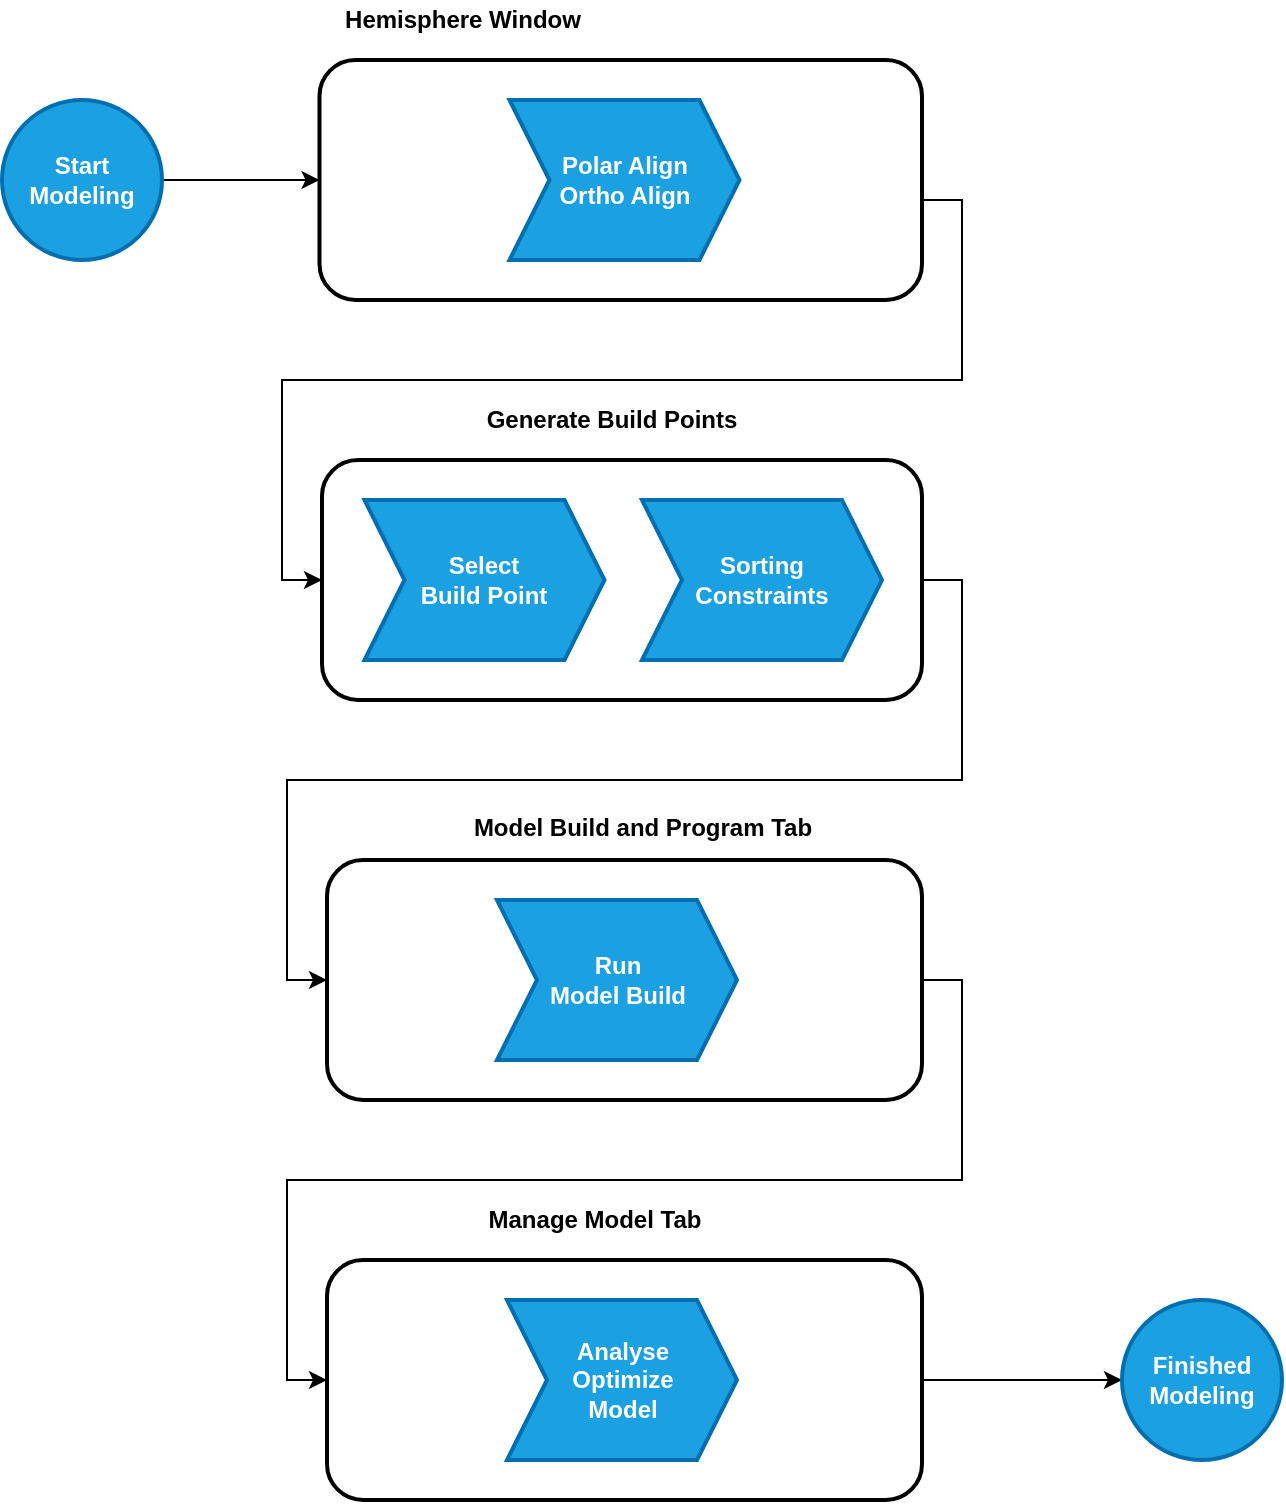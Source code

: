 <mxfile version="22.1.22" type="embed">
  <diagram id="2Oz9QWKT4EhfTwQjSeBf" name="Page-1">
    <mxGraphModel dx="1239" dy="1009" grid="1" gridSize="10" guides="1" tooltips="1" connect="1" arrows="1" fold="1" page="1" pageScale="1" pageWidth="1169" pageHeight="827" math="0" shadow="0">
      <root>
        <mxCell id="0" />
        <mxCell id="1" parent="0" />
        <mxCell id="40" style="edgeStyle=orthogonalEdgeStyle;rounded=0;orthogonalLoop=1;jettySize=auto;html=1;exitX=1;exitY=0.5;exitDx=0;exitDy=0;entryX=0;entryY=0.5;entryDx=0;entryDy=0;" parent="1" source="21" target="8" edge="1">
          <mxGeometry relative="1" as="geometry" />
        </mxCell>
        <mxCell id="21" value="" style="rounded=1;whiteSpace=wrap;html=1;fillColor=none;fontStyle=1;strokeWidth=2;" parent="1" vertex="1">
          <mxGeometry x="202.5" y="640" width="297.5" height="120" as="geometry" />
        </mxCell>
        <mxCell id="39" style="edgeStyle=orthogonalEdgeStyle;rounded=0;orthogonalLoop=1;jettySize=auto;html=1;exitX=1;exitY=0.5;exitDx=0;exitDy=0;entryX=0;entryY=0.5;entryDx=0;entryDy=0;" parent="1" source="20" target="21" edge="1">
          <mxGeometry relative="1" as="geometry" />
        </mxCell>
        <mxCell id="20" value="" style="rounded=1;whiteSpace=wrap;html=1;fillColor=none;fontStyle=1;strokeWidth=2;" parent="1" vertex="1">
          <mxGeometry x="202.5" y="440" width="297.5" height="120" as="geometry" />
        </mxCell>
        <mxCell id="34" style="edgeStyle=orthogonalEdgeStyle;rounded=0;orthogonalLoop=1;jettySize=auto;html=1;exitX=1;exitY=0.5;exitDx=0;exitDy=0;entryX=0;entryY=0.5;entryDx=0;entryDy=0;" parent="1" source="19" target="20" edge="1">
          <mxGeometry relative="1" as="geometry" />
        </mxCell>
        <mxCell id="19" value="" style="rounded=1;whiteSpace=wrap;html=1;fillColor=none;fontStyle=1;strokeWidth=2;" parent="1" vertex="1">
          <mxGeometry x="200" y="240" width="300" height="120" as="geometry" />
        </mxCell>
        <mxCell id="29" style="edgeStyle=orthogonalEdgeStyle;rounded=0;orthogonalLoop=1;jettySize=auto;html=1;exitX=1;exitY=0.5;exitDx=0;exitDy=0;entryX=0;entryY=0.5;entryDx=0;entryDy=0;" parent="1" source="2" target="25" edge="1">
          <mxGeometry relative="1" as="geometry" />
        </mxCell>
        <mxCell id="2" value="Start&lt;br&gt;Modeling" style="ellipse;whiteSpace=wrap;html=1;aspect=fixed;fontStyle=1;strokeWidth=2;fillColor=#1ba1e2;strokeColor=#006EAF;fontColor=#ffffff;" parent="1" vertex="1">
          <mxGeometry x="40" y="60" width="80" height="80" as="geometry" />
        </mxCell>
        <mxCell id="3" value="Select &lt;br&gt;Build Point" style="shape=step;perimeter=stepPerimeter;whiteSpace=wrap;html=1;fixedSize=1;fontStyle=1;strokeWidth=2;fillColor=#1ba1e2;strokeColor=#006EAF;fontColor=#ffffff;" parent="1" vertex="1">
          <mxGeometry x="221.25" y="260" width="120" height="80" as="geometry" />
        </mxCell>
        <mxCell id="5" value="Sorting&lt;br&gt;Constraints" style="shape=step;perimeter=stepPerimeter;whiteSpace=wrap;html=1;fixedSize=1;fontStyle=1;strokeWidth=2;fillColor=#1ba1e2;strokeColor=#006EAF;fontColor=#ffffff;" parent="1" vertex="1">
          <mxGeometry x="360" y="260" width="120" height="80" as="geometry" />
        </mxCell>
        <mxCell id="6" value="Run&lt;br&gt;Model Build" style="shape=step;perimeter=stepPerimeter;whiteSpace=wrap;html=1;fixedSize=1;fontStyle=1;strokeWidth=2;fillColor=#1ba1e2;strokeColor=#006EAF;fontColor=#ffffff;" parent="1" vertex="1">
          <mxGeometry x="287.5" y="460" width="120" height="80" as="geometry" />
        </mxCell>
        <mxCell id="7" value="Analyse&lt;br&gt;Optimize&lt;br&gt;Model" style="shape=step;perimeter=stepPerimeter;whiteSpace=wrap;html=1;fixedSize=1;fontStyle=1;strokeWidth=2;fillColor=#1ba1e2;strokeColor=#006EAF;fontColor=#ffffff;" parent="1" vertex="1">
          <mxGeometry x="292.5" y="660" width="115" height="80" as="geometry" />
        </mxCell>
        <mxCell id="8" value="Finished Modeling" style="ellipse;whiteSpace=wrap;html=1;aspect=fixed;fontStyle=1;strokeWidth=2;fillColor=#1ba1e2;strokeColor=#006EAF;fontColor=#ffffff;" parent="1" vertex="1">
          <mxGeometry x="600" y="660" width="80" height="80" as="geometry" />
        </mxCell>
        <mxCell id="22" value="Generate Build Points" style="text;html=1;strokeColor=none;fillColor=none;align=center;verticalAlign=middle;whiteSpace=wrap;rounded=0;fontStyle=1;strokeWidth=2;" parent="1" vertex="1">
          <mxGeometry x="140" y="210" width="410" height="20" as="geometry" />
        </mxCell>
        <mxCell id="23" value="Model Build and Program Tab" style="text;html=1;strokeColor=none;fillColor=none;align=center;verticalAlign=middle;whiteSpace=wrap;rounded=0;fontStyle=1;strokeWidth=2;" parent="1" vertex="1">
          <mxGeometry x="270" y="414" width="181.25" height="20" as="geometry" />
        </mxCell>
        <mxCell id="24" value="Manage Model Tab" style="text;html=1;strokeColor=none;fillColor=none;align=center;verticalAlign=middle;whiteSpace=wrap;rounded=0;fontStyle=1;strokeWidth=2;" parent="1" vertex="1">
          <mxGeometry x="265" y="610" width="142.5" height="20" as="geometry" />
        </mxCell>
        <mxCell id="31" style="edgeStyle=orthogonalEdgeStyle;rounded=0;orthogonalLoop=1;jettySize=auto;html=1;exitX=1;exitY=0.5;exitDx=0;exitDy=0;entryX=0;entryY=0.5;entryDx=0;entryDy=0;" parent="1" source="25" target="19" edge="1">
          <mxGeometry relative="1" as="geometry">
            <Array as="points">
              <mxPoint x="500" y="110" />
              <mxPoint x="520" y="110" />
              <mxPoint x="520" y="200" />
              <mxPoint x="180" y="200" />
              <mxPoint x="180" y="300" />
            </Array>
          </mxGeometry>
        </mxCell>
        <mxCell id="25" value="" style="rounded=1;whiteSpace=wrap;html=1;fillColor=none;fontStyle=1;strokeWidth=2;" parent="1" vertex="1">
          <mxGeometry x="198.75" y="40" width="301.25" height="120" as="geometry" />
        </mxCell>
        <mxCell id="26" value="Polar Align&lt;br&gt;Ortho Align" style="shape=step;perimeter=stepPerimeter;whiteSpace=wrap;html=1;fixedSize=1;fontStyle=1;strokeWidth=2;fillColor=#1ba1e2;strokeColor=#006EAF;fontColor=#ffffff;" parent="1" vertex="1">
          <mxGeometry x="293.75" y="60" width="115" height="80" as="geometry" />
        </mxCell>
        <mxCell id="27" value="Hemisphere Window" style="text;html=1;strokeColor=none;fillColor=none;align=center;verticalAlign=middle;whiteSpace=wrap;rounded=0;fontStyle=1;strokeWidth=2;" parent="1" vertex="1">
          <mxGeometry x="198.75" y="10" width="142.5" height="20" as="geometry" />
        </mxCell>
      </root>
    </mxGraphModel>
  </diagram>
</mxfile>
